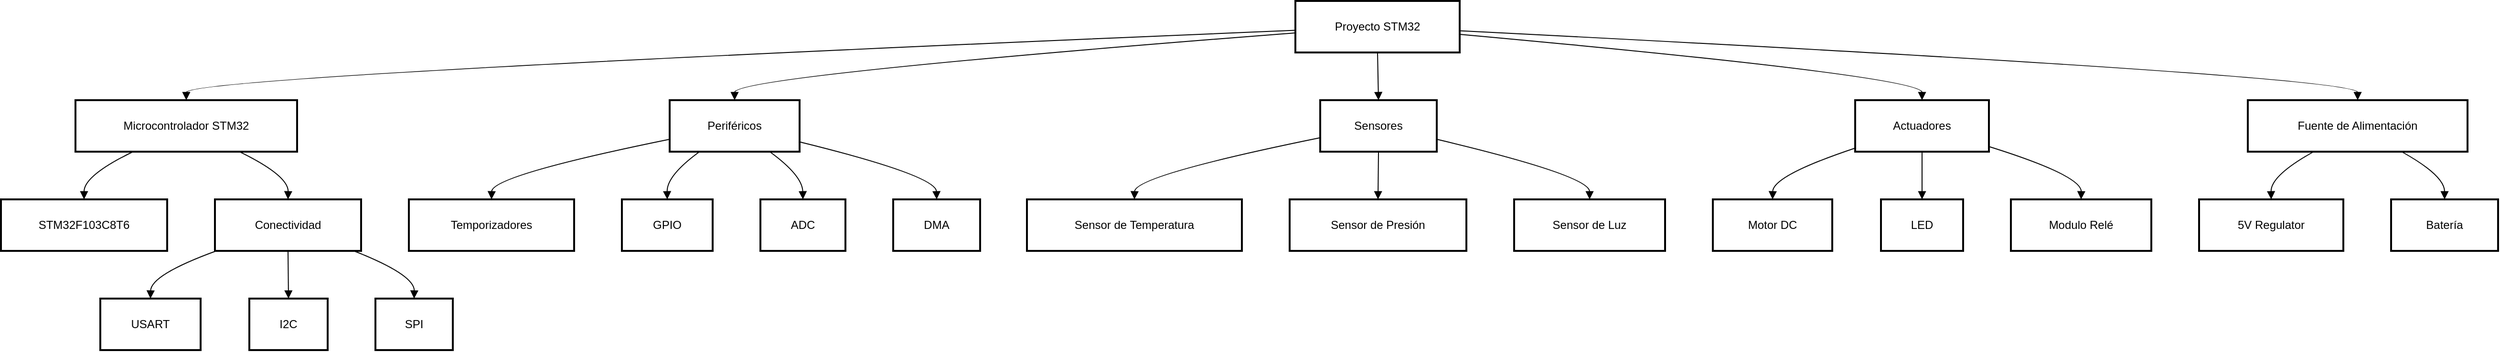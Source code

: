 <mxfile version="26.2.14">
  <diagram name="Página-1" id="acXoMXR9jq2LhBKLXccx">
    <mxGraphModel>
      <root>
        <mxCell id="0" />
        <mxCell id="1" parent="0" />
        <mxCell id="2" value="Proyecto STM32" style="whiteSpace=wrap;strokeWidth=2;" vertex="1" parent="1">
          <mxGeometry x="1363" y="8" width="172" height="54" as="geometry" />
        </mxCell>
        <mxCell id="3" value="Microcontrolador STM32" style="whiteSpace=wrap;strokeWidth=2;" vertex="1" parent="1">
          <mxGeometry x="86" y="112" width="232" height="54" as="geometry" />
        </mxCell>
        <mxCell id="4" value="Periféricos" style="whiteSpace=wrap;strokeWidth=2;" vertex="1" parent="1">
          <mxGeometry x="708" y="112" width="136" height="54" as="geometry" />
        </mxCell>
        <mxCell id="5" value="Sensores" style="whiteSpace=wrap;strokeWidth=2;" vertex="1" parent="1">
          <mxGeometry x="1389" y="112" width="122" height="54" as="geometry" />
        </mxCell>
        <mxCell id="6" value="Actuadores" style="whiteSpace=wrap;strokeWidth=2;" vertex="1" parent="1">
          <mxGeometry x="1949" y="112" width="140" height="54" as="geometry" />
        </mxCell>
        <mxCell id="7" value="Fuente de Alimentación" style="whiteSpace=wrap;strokeWidth=2;" vertex="1" parent="1">
          <mxGeometry x="2360" y="112" width="230" height="54" as="geometry" />
        </mxCell>
        <mxCell id="8" value="STM32F103C8T6" style="whiteSpace=wrap;strokeWidth=2;" vertex="1" parent="1">
          <mxGeometry x="8" y="216" width="174" height="54" as="geometry" />
        </mxCell>
        <mxCell id="9" value="Conectividad" style="whiteSpace=wrap;strokeWidth=2;" vertex="1" parent="1">
          <mxGeometry x="232" y="216" width="153" height="54" as="geometry" />
        </mxCell>
        <mxCell id="10" value="USART" style="whiteSpace=wrap;strokeWidth=2;" vertex="1" parent="1">
          <mxGeometry x="112" y="320" width="105" height="54" as="geometry" />
        </mxCell>
        <mxCell id="11" value="I2C" style="whiteSpace=wrap;strokeWidth=2;" vertex="1" parent="1">
          <mxGeometry x="268" y="320" width="82" height="54" as="geometry" />
        </mxCell>
        <mxCell id="12" value="SPI" style="whiteSpace=wrap;strokeWidth=2;" vertex="1" parent="1">
          <mxGeometry x="400" y="320" width="81" height="54" as="geometry" />
        </mxCell>
        <mxCell id="13" value="Temporizadores" style="whiteSpace=wrap;strokeWidth=2;" vertex="1" parent="1">
          <mxGeometry x="435" y="216" width="173" height="54" as="geometry" />
        </mxCell>
        <mxCell id="14" value="GPIO" style="whiteSpace=wrap;strokeWidth=2;" vertex="1" parent="1">
          <mxGeometry x="658" y="216" width="95" height="54" as="geometry" />
        </mxCell>
        <mxCell id="15" value="ADC" style="whiteSpace=wrap;strokeWidth=2;" vertex="1" parent="1">
          <mxGeometry x="803" y="216" width="89" height="54" as="geometry" />
        </mxCell>
        <mxCell id="16" value="DMA" style="whiteSpace=wrap;strokeWidth=2;" vertex="1" parent="1">
          <mxGeometry x="942" y="216" width="91" height="54" as="geometry" />
        </mxCell>
        <mxCell id="17" value="Sensor de Temperatura" style="whiteSpace=wrap;strokeWidth=2;" vertex="1" parent="1">
          <mxGeometry x="1082" y="216" width="225" height="54" as="geometry" />
        </mxCell>
        <mxCell id="18" value="Sensor de Presión" style="whiteSpace=wrap;strokeWidth=2;" vertex="1" parent="1">
          <mxGeometry x="1357" y="216" width="185" height="54" as="geometry" />
        </mxCell>
        <mxCell id="19" value="Sensor de Luz" style="whiteSpace=wrap;strokeWidth=2;" vertex="1" parent="1">
          <mxGeometry x="1592" y="216" width="158" height="54" as="geometry" />
        </mxCell>
        <mxCell id="20" value="Motor DC" style="whiteSpace=wrap;strokeWidth=2;" vertex="1" parent="1">
          <mxGeometry x="1800" y="216" width="125" height="54" as="geometry" />
        </mxCell>
        <mxCell id="21" value="LED" style="whiteSpace=wrap;strokeWidth=2;" vertex="1" parent="1">
          <mxGeometry x="1976" y="216" width="86" height="54" as="geometry" />
        </mxCell>
        <mxCell id="22" value="Modulo Relé" style="whiteSpace=wrap;strokeWidth=2;" vertex="1" parent="1">
          <mxGeometry x="2112" y="216" width="147" height="54" as="geometry" />
        </mxCell>
        <mxCell id="23" value="5V Regulator" style="whiteSpace=wrap;strokeWidth=2;" vertex="1" parent="1">
          <mxGeometry x="2309" y="216" width="151" height="54" as="geometry" />
        </mxCell>
        <mxCell id="24" value="Batería" style="whiteSpace=wrap;strokeWidth=2;" vertex="1" parent="1">
          <mxGeometry x="2510" y="216" width="112" height="54" as="geometry" />
        </mxCell>
        <mxCell id="25" value="" style="curved=1;startArrow=none;endArrow=block;exitX=0;exitY=0.57;entryX=0.5;entryY=0;" edge="1" parent="1" source="2" target="3">
          <mxGeometry relative="1" as="geometry">
            <Array as="points">
              <mxPoint x="202" y="87" />
            </Array>
          </mxGeometry>
        </mxCell>
        <mxCell id="26" value="" style="curved=1;startArrow=none;endArrow=block;exitX=0;exitY=0.62;entryX=0.5;entryY=0;" edge="1" parent="1" source="2" target="4">
          <mxGeometry relative="1" as="geometry">
            <Array as="points">
              <mxPoint x="776" y="87" />
            </Array>
          </mxGeometry>
        </mxCell>
        <mxCell id="27" value="" style="curved=1;startArrow=none;endArrow=block;exitX=0.5;exitY=1;entryX=0.5;entryY=0;" edge="1" parent="1" source="2" target="5">
          <mxGeometry relative="1" as="geometry">
            <Array as="points" />
          </mxGeometry>
        </mxCell>
        <mxCell id="28" value="" style="curved=1;startArrow=none;endArrow=block;exitX=1.01;exitY=0.65;entryX=0.5;entryY=0;" edge="1" parent="1" source="2" target="6">
          <mxGeometry relative="1" as="geometry">
            <Array as="points">
              <mxPoint x="2019" y="87" />
            </Array>
          </mxGeometry>
        </mxCell>
        <mxCell id="29" value="" style="curved=1;startArrow=none;endArrow=block;exitX=1.01;exitY=0.58;entryX=0.5;entryY=0;" edge="1" parent="1" source="2" target="7">
          <mxGeometry relative="1" as="geometry">
            <Array as="points">
              <mxPoint x="2475" y="87" />
            </Array>
          </mxGeometry>
        </mxCell>
        <mxCell id="30" value="" style="curved=1;startArrow=none;endArrow=block;exitX=0.26;exitY=1;entryX=0.5;entryY=0;" edge="1" parent="1" source="3" target="8">
          <mxGeometry relative="1" as="geometry">
            <Array as="points">
              <mxPoint x="95" y="191" />
            </Array>
          </mxGeometry>
        </mxCell>
        <mxCell id="31" value="" style="curved=1;startArrow=none;endArrow=block;exitX=0.74;exitY=1;entryX=0.5;entryY=0;" edge="1" parent="1" source="3" target="9">
          <mxGeometry relative="1" as="geometry">
            <Array as="points">
              <mxPoint x="309" y="191" />
            </Array>
          </mxGeometry>
        </mxCell>
        <mxCell id="32" value="" style="curved=1;startArrow=none;endArrow=block;exitX=0.01;exitY=1;entryX=0.5;entryY=0;" edge="1" parent="1" source="9" target="10">
          <mxGeometry relative="1" as="geometry">
            <Array as="points">
              <mxPoint x="165" y="295" />
            </Array>
          </mxGeometry>
        </mxCell>
        <mxCell id="33" value="" style="curved=1;startArrow=none;endArrow=block;exitX=0.5;exitY=1;entryX=0.5;entryY=0;" edge="1" parent="1" source="9" target="11">
          <mxGeometry relative="1" as="geometry">
            <Array as="points" />
          </mxGeometry>
        </mxCell>
        <mxCell id="34" value="" style="curved=1;startArrow=none;endArrow=block;exitX=0.95;exitY=1;entryX=0.5;entryY=0;" edge="1" parent="1" source="9" target="12">
          <mxGeometry relative="1" as="geometry">
            <Array as="points">
              <mxPoint x="441" y="295" />
            </Array>
          </mxGeometry>
        </mxCell>
        <mxCell id="35" value="" style="curved=1;startArrow=none;endArrow=block;exitX=0;exitY=0.76;entryX=0.5;entryY=0;" edge="1" parent="1" source="4" target="13">
          <mxGeometry relative="1" as="geometry">
            <Array as="points">
              <mxPoint x="522" y="191" />
            </Array>
          </mxGeometry>
        </mxCell>
        <mxCell id="36" value="" style="curved=1;startArrow=none;endArrow=block;exitX=0.23;exitY=1;entryX=0.5;entryY=0;" edge="1" parent="1" source="4" target="14">
          <mxGeometry relative="1" as="geometry">
            <Array as="points">
              <mxPoint x="705" y="191" />
            </Array>
          </mxGeometry>
        </mxCell>
        <mxCell id="37" value="" style="curved=1;startArrow=none;endArrow=block;exitX=0.77;exitY=1;entryX=0.5;entryY=0;" edge="1" parent="1" source="4" target="15">
          <mxGeometry relative="1" as="geometry">
            <Array as="points">
              <mxPoint x="847" y="191" />
            </Array>
          </mxGeometry>
        </mxCell>
        <mxCell id="38" value="" style="curved=1;startArrow=none;endArrow=block;exitX=1;exitY=0.81;entryX=0.5;entryY=0;" edge="1" parent="1" source="4" target="16">
          <mxGeometry relative="1" as="geometry">
            <Array as="points">
              <mxPoint x="987" y="191" />
            </Array>
          </mxGeometry>
        </mxCell>
        <mxCell id="39" value="" style="curved=1;startArrow=none;endArrow=block;exitX=0;exitY=0.73;entryX=0.5;entryY=0;" edge="1" parent="1" source="5" target="17">
          <mxGeometry relative="1" as="geometry">
            <Array as="points">
              <mxPoint x="1195" y="191" />
            </Array>
          </mxGeometry>
        </mxCell>
        <mxCell id="40" value="" style="curved=1;startArrow=none;endArrow=block;exitX=0.5;exitY=1;entryX=0.5;entryY=0;" edge="1" parent="1" source="5" target="18">
          <mxGeometry relative="1" as="geometry">
            <Array as="points" />
          </mxGeometry>
        </mxCell>
        <mxCell id="41" value="" style="curved=1;startArrow=none;endArrow=block;exitX=1;exitY=0.76;entryX=0.5;entryY=0;" edge="1" parent="1" source="5" target="19">
          <mxGeometry relative="1" as="geometry">
            <Array as="points">
              <mxPoint x="1671" y="191" />
            </Array>
          </mxGeometry>
        </mxCell>
        <mxCell id="42" value="" style="curved=1;startArrow=none;endArrow=block;exitX=0;exitY=0.93;entryX=0.5;entryY=0;" edge="1" parent="1" source="6" target="20">
          <mxGeometry relative="1" as="geometry">
            <Array as="points">
              <mxPoint x="1863" y="191" />
            </Array>
          </mxGeometry>
        </mxCell>
        <mxCell id="43" value="" style="curved=1;startArrow=none;endArrow=block;exitX=0.5;exitY=1;entryX=0.5;entryY=0;" edge="1" parent="1" source="6" target="21">
          <mxGeometry relative="1" as="geometry">
            <Array as="points" />
          </mxGeometry>
        </mxCell>
        <mxCell id="44" value="" style="curved=1;startArrow=none;endArrow=block;exitX=1;exitY=0.9;entryX=0.5;entryY=0;" edge="1" parent="1" source="6" target="22">
          <mxGeometry relative="1" as="geometry">
            <Array as="points">
              <mxPoint x="2186" y="191" />
            </Array>
          </mxGeometry>
        </mxCell>
        <mxCell id="45" value="" style="curved=1;startArrow=none;endArrow=block;exitX=0.3;exitY=1;entryX=0.5;entryY=0;" edge="1" parent="1" source="7" target="23">
          <mxGeometry relative="1" as="geometry">
            <Array as="points">
              <mxPoint x="2384" y="191" />
            </Array>
          </mxGeometry>
        </mxCell>
        <mxCell id="46" value="" style="curved=1;startArrow=none;endArrow=block;exitX=0.7;exitY=1;entryX=0.5;entryY=0;" edge="1" parent="1" source="7" target="24">
          <mxGeometry relative="1" as="geometry">
            <Array as="points">
              <mxPoint x="2566" y="191" />
            </Array>
          </mxGeometry>
        </mxCell>
      </root>
    </mxGraphModel>
  </diagram>
</mxfile>
